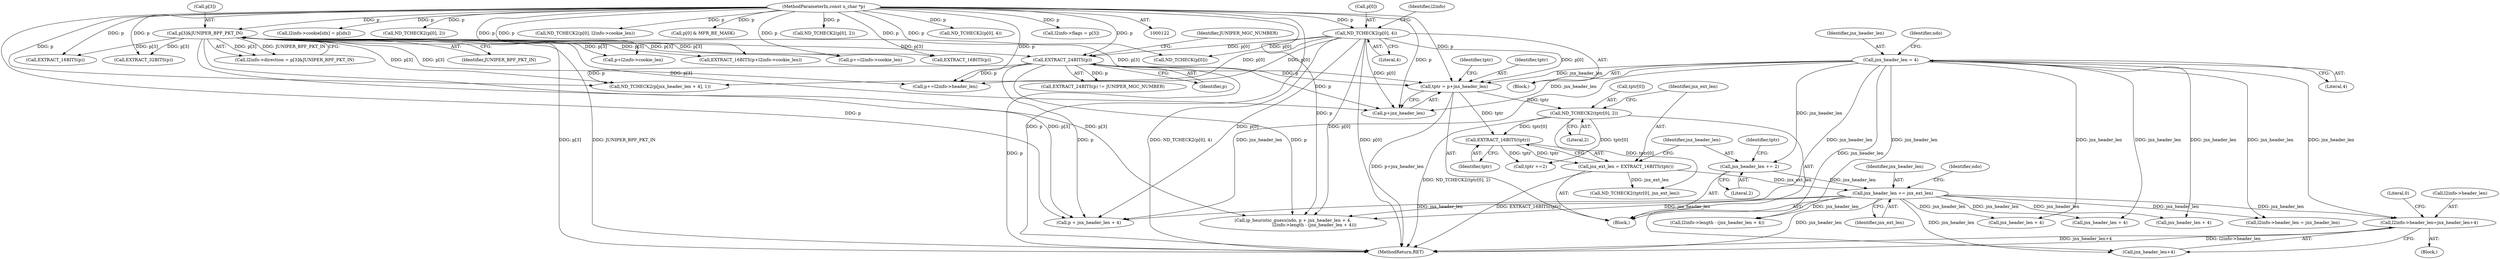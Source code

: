 digraph "0_tcpdump_b534e304568585707c4a92422aeca25cf908ff02_4@pointer" {
"1000491" [label="(Call,l2info->header_len=jnx_header_len+4)"];
"1000220" [label="(Call,jnx_header_len = 4)"];
"1000269" [label="(Call,jnx_header_len += jnx_ext_len)"];
"1000259" [label="(Call,jnx_ext_len = EXTRACT_16BITS(tptr))"];
"1000261" [label="(Call,EXTRACT_16BITS(tptr))"];
"1000254" [label="(Call,ND_TCHECK2(tptr[0], 2))"];
"1000249" [label="(Call,tptr = p+jnx_header_len)"];
"1000188" [label="(Call,p[3]&JUNIPER_BPF_PKT_IN)"];
"1000124" [label="(MethodParameterIn,const u_char *p)"];
"1000172" [label="(Call,ND_TCHECK2(p[0], 4))"];
"1000195" [label="(Call,EXTRACT_24BITS(p))"];
"1000263" [label="(Call,jnx_header_len += 2)"];
"1000491" [label="(Call,l2info->header_len=jnx_header_len+4)"];
"1000500" [label="(Call,l2info->header_len = jnx_header_len)"];
"1000258" [label="(Literal,2)"];
"1000222" [label="(Literal,4)"];
"1000472" [label="(Call,ip_heuristic_guess(ndo, p + jnx_header_len + 4,\n                               l2info->length - (jnx_header_len + 4)))"];
"1000716" [label="(Call,p+l2info->cookie_len)"];
"1000248" [label="(Block,)"];
"1000127" [label="(Block,)"];
"1000269" [label="(Call,jnx_header_len += jnx_ext_len)"];
"1000263" [label="(Call,jnx_header_len += 2)"];
"1000254" [label="(Call,ND_TCHECK2(tptr[0], 2))"];
"1000499" [label="(Literal,0)"];
"1000188" [label="(Call,p[3]&JUNIPER_BPF_PKT_IN)"];
"1000192" [label="(Identifier,JUNIPER_BPF_PKT_IN)"];
"1000715" [label="(Call,EXTRACT_16BITS(p+l2info->cookie_len))"];
"1000682" [label="(Call,l2info->cookie[idx] = p[idx])"];
"1000466" [label="(Call,jnx_header_len + 4)"];
"1000896" [label="(Call,ND_TCHECK2(p[0], 2))"];
"1000197" [label="(Identifier,JUNIPER_MGC_NUMBER)"];
"1000483" [label="(Call,jnx_header_len + 4)"];
"1000495" [label="(Call,jnx_header_len+4)"];
"1000724" [label="(Call,p+=l2info->cookie_len)"];
"1000255" [label="(Call,tptr[0])"];
"1000479" [label="(Call,l2info->length - (jnx_header_len + 4))"];
"1000266" [label="(Call,tptr +=2)"];
"1000492" [label="(Call,l2info->header_len)"];
"1000262" [label="(Identifier,tptr)"];
"1000454" [label="(Block,)"];
"1000816" [label="(Call,EXTRACT_16BITS(p))"];
"1000124" [label="(MethodParameterIn,const u_char *p)"];
"1000184" [label="(Call,l2info->direction = p[3]&JUNIPER_BPF_PKT_IN)"];
"1000524" [label="(Call,ND_TCHECK(p[0]))"];
"1000194" [label="(Call,EXTRACT_24BITS(p) != JUNIPER_MGC_NUMBER)"];
"1000261" [label="(Call,EXTRACT_16BITS(tptr))"];
"1000221" [label="(Identifier,jnx_header_len)"];
"1000655" [label="(Call,ND_TCHECK2(p[0], l2info->cookie_len))"];
"1000599" [label="(Call,p[0] & MFR_BE_MASK)"];
"1000251" [label="(Call,p+jnx_header_len)"];
"1000226" [label="(Identifier,ndo)"];
"1000798" [label="(Call,ND_TCHECK2(p[0], 2))"];
"1000914" [label="(Call,EXTRACT_16BITS(p))"];
"1000249" [label="(Call,tptr = p+jnx_header_len)"];
"1000196" [label="(Identifier,p)"];
"1000270" [label="(Identifier,jnx_header_len)"];
"1000189" [label="(Call,p[3])"];
"1000176" [label="(Literal,4)"];
"1000172" [label="(Call,ND_TCHECK2(p[0], 4))"];
"1000271" [label="(Identifier,jnx_ext_len)"];
"1000264" [label="(Identifier,jnx_header_len)"];
"1000195" [label="(Call,EXTRACT_24BITS(p))"];
"1000275" [label="(Identifier,ndo)"];
"1000256" [label="(Identifier,tptr)"];
"1000267" [label="(Identifier,tptr)"];
"1000259" [label="(Call,jnx_ext_len = EXTRACT_16BITS(tptr))"];
"1000989" [label="(Call,EXTRACT_32BITS(p))"];
"1000173" [label="(Call,p[0])"];
"1000250" [label="(Identifier,tptr)"];
"1000973" [label="(Call,ND_TCHECK2(p[0], 4))"];
"1000476" [label="(Call,jnx_header_len + 4)"];
"1001069" [label="(MethodReturn,RET)"];
"1000474" [label="(Call,p + jnx_header_len + 4)"];
"1000179" [label="(Identifier,l2info)"];
"1000177" [label="(Call,l2info->flags = p[3])"];
"1000220" [label="(Call,jnx_header_len = 4)"];
"1000265" [label="(Literal,2)"];
"1000284" [label="(Call,ND_TCHECK2(tptr[0], jnx_ext_len))"];
"1000463" [label="(Call,ND_TCHECK2(p[jnx_header_len + 4], 1))"];
"1000260" [label="(Identifier,jnx_ext_len)"];
"1000505" [label="(Call,p+=l2info->header_len)"];
"1000491" -> "1000454"  [label="AST: "];
"1000491" -> "1000495"  [label="CFG: "];
"1000492" -> "1000491"  [label="AST: "];
"1000495" -> "1000491"  [label="AST: "];
"1000499" -> "1000491"  [label="CFG: "];
"1000491" -> "1001069"  [label="DDG: jnx_header_len+4"];
"1000491" -> "1001069"  [label="DDG: l2info->header_len"];
"1000220" -> "1000491"  [label="DDG: jnx_header_len"];
"1000269" -> "1000491"  [label="DDG: jnx_header_len"];
"1000220" -> "1000127"  [label="AST: "];
"1000220" -> "1000222"  [label="CFG: "];
"1000221" -> "1000220"  [label="AST: "];
"1000222" -> "1000220"  [label="AST: "];
"1000226" -> "1000220"  [label="CFG: "];
"1000220" -> "1000249"  [label="DDG: jnx_header_len"];
"1000220" -> "1000251"  [label="DDG: jnx_header_len"];
"1000220" -> "1000263"  [label="DDG: jnx_header_len"];
"1000220" -> "1000466"  [label="DDG: jnx_header_len"];
"1000220" -> "1000472"  [label="DDG: jnx_header_len"];
"1000220" -> "1000474"  [label="DDG: jnx_header_len"];
"1000220" -> "1000476"  [label="DDG: jnx_header_len"];
"1000220" -> "1000479"  [label="DDG: jnx_header_len"];
"1000220" -> "1000483"  [label="DDG: jnx_header_len"];
"1000220" -> "1000495"  [label="DDG: jnx_header_len"];
"1000220" -> "1000500"  [label="DDG: jnx_header_len"];
"1000269" -> "1000248"  [label="AST: "];
"1000269" -> "1000271"  [label="CFG: "];
"1000270" -> "1000269"  [label="AST: "];
"1000271" -> "1000269"  [label="AST: "];
"1000275" -> "1000269"  [label="CFG: "];
"1000269" -> "1001069"  [label="DDG: jnx_header_len"];
"1000259" -> "1000269"  [label="DDG: jnx_ext_len"];
"1000263" -> "1000269"  [label="DDG: jnx_header_len"];
"1000269" -> "1000466"  [label="DDG: jnx_header_len"];
"1000269" -> "1000472"  [label="DDG: jnx_header_len"];
"1000269" -> "1000474"  [label="DDG: jnx_header_len"];
"1000269" -> "1000476"  [label="DDG: jnx_header_len"];
"1000269" -> "1000479"  [label="DDG: jnx_header_len"];
"1000269" -> "1000483"  [label="DDG: jnx_header_len"];
"1000269" -> "1000495"  [label="DDG: jnx_header_len"];
"1000269" -> "1000500"  [label="DDG: jnx_header_len"];
"1000259" -> "1000248"  [label="AST: "];
"1000259" -> "1000261"  [label="CFG: "];
"1000260" -> "1000259"  [label="AST: "];
"1000261" -> "1000259"  [label="AST: "];
"1000264" -> "1000259"  [label="CFG: "];
"1000259" -> "1001069"  [label="DDG: EXTRACT_16BITS(tptr)"];
"1000261" -> "1000259"  [label="DDG: tptr"];
"1000259" -> "1000284"  [label="DDG: jnx_ext_len"];
"1000261" -> "1000262"  [label="CFG: "];
"1000262" -> "1000261"  [label="AST: "];
"1000254" -> "1000261"  [label="DDG: tptr[0]"];
"1000249" -> "1000261"  [label="DDG: tptr"];
"1000261" -> "1000266"  [label="DDG: tptr"];
"1000254" -> "1000248"  [label="AST: "];
"1000254" -> "1000258"  [label="CFG: "];
"1000255" -> "1000254"  [label="AST: "];
"1000258" -> "1000254"  [label="AST: "];
"1000260" -> "1000254"  [label="CFG: "];
"1000254" -> "1001069"  [label="DDG: ND_TCHECK2(tptr[0], 2)"];
"1000249" -> "1000254"  [label="DDG: tptr"];
"1000254" -> "1000266"  [label="DDG: tptr[0]"];
"1000254" -> "1000284"  [label="DDG: tptr[0]"];
"1000249" -> "1000248"  [label="AST: "];
"1000249" -> "1000251"  [label="CFG: "];
"1000250" -> "1000249"  [label="AST: "];
"1000251" -> "1000249"  [label="AST: "];
"1000256" -> "1000249"  [label="CFG: "];
"1000249" -> "1001069"  [label="DDG: p+jnx_header_len"];
"1000188" -> "1000249"  [label="DDG: p[3]"];
"1000172" -> "1000249"  [label="DDG: p[0]"];
"1000195" -> "1000249"  [label="DDG: p"];
"1000124" -> "1000249"  [label="DDG: p"];
"1000188" -> "1000184"  [label="AST: "];
"1000188" -> "1000192"  [label="CFG: "];
"1000189" -> "1000188"  [label="AST: "];
"1000192" -> "1000188"  [label="AST: "];
"1000184" -> "1000188"  [label="CFG: "];
"1000188" -> "1001069"  [label="DDG: p[3]"];
"1000188" -> "1001069"  [label="DDG: JUNIPER_BPF_PKT_IN"];
"1000188" -> "1000184"  [label="DDG: p[3]"];
"1000188" -> "1000184"  [label="DDG: JUNIPER_BPF_PKT_IN"];
"1000124" -> "1000188"  [label="DDG: p"];
"1000188" -> "1000195"  [label="DDG: p[3]"];
"1000188" -> "1000251"  [label="DDG: p[3]"];
"1000188" -> "1000463"  [label="DDG: p[3]"];
"1000188" -> "1000472"  [label="DDG: p[3]"];
"1000188" -> "1000474"  [label="DDG: p[3]"];
"1000188" -> "1000505"  [label="DDG: p[3]"];
"1000188" -> "1000715"  [label="DDG: p[3]"];
"1000188" -> "1000716"  [label="DDG: p[3]"];
"1000188" -> "1000724"  [label="DDG: p[3]"];
"1000188" -> "1000816"  [label="DDG: p[3]"];
"1000188" -> "1000914"  [label="DDG: p[3]"];
"1000188" -> "1000989"  [label="DDG: p[3]"];
"1000124" -> "1000122"  [label="AST: "];
"1000124" -> "1001069"  [label="DDG: p"];
"1000124" -> "1000172"  [label="DDG: p"];
"1000124" -> "1000177"  [label="DDG: p"];
"1000124" -> "1000195"  [label="DDG: p"];
"1000124" -> "1000251"  [label="DDG: p"];
"1000124" -> "1000463"  [label="DDG: p"];
"1000124" -> "1000472"  [label="DDG: p"];
"1000124" -> "1000474"  [label="DDG: p"];
"1000124" -> "1000505"  [label="DDG: p"];
"1000124" -> "1000524"  [label="DDG: p"];
"1000124" -> "1000599"  [label="DDG: p"];
"1000124" -> "1000655"  [label="DDG: p"];
"1000124" -> "1000682"  [label="DDG: p"];
"1000124" -> "1000715"  [label="DDG: p"];
"1000124" -> "1000716"  [label="DDG: p"];
"1000124" -> "1000724"  [label="DDG: p"];
"1000124" -> "1000798"  [label="DDG: p"];
"1000124" -> "1000816"  [label="DDG: p"];
"1000124" -> "1000896"  [label="DDG: p"];
"1000124" -> "1000914"  [label="DDG: p"];
"1000124" -> "1000973"  [label="DDG: p"];
"1000124" -> "1000989"  [label="DDG: p"];
"1000172" -> "1000127"  [label="AST: "];
"1000172" -> "1000176"  [label="CFG: "];
"1000173" -> "1000172"  [label="AST: "];
"1000176" -> "1000172"  [label="AST: "];
"1000179" -> "1000172"  [label="CFG: "];
"1000172" -> "1001069"  [label="DDG: ND_TCHECK2(p[0], 4)"];
"1000172" -> "1001069"  [label="DDG: p[0]"];
"1000172" -> "1000195"  [label="DDG: p[0]"];
"1000172" -> "1000251"  [label="DDG: p[0]"];
"1000172" -> "1000463"  [label="DDG: p[0]"];
"1000172" -> "1000472"  [label="DDG: p[0]"];
"1000172" -> "1000474"  [label="DDG: p[0]"];
"1000172" -> "1000505"  [label="DDG: p[0]"];
"1000172" -> "1000524"  [label="DDG: p[0]"];
"1000195" -> "1000194"  [label="AST: "];
"1000195" -> "1000196"  [label="CFG: "];
"1000196" -> "1000195"  [label="AST: "];
"1000197" -> "1000195"  [label="CFG: "];
"1000195" -> "1001069"  [label="DDG: p"];
"1000195" -> "1000194"  [label="DDG: p"];
"1000195" -> "1000251"  [label="DDG: p"];
"1000195" -> "1000463"  [label="DDG: p"];
"1000195" -> "1000472"  [label="DDG: p"];
"1000195" -> "1000474"  [label="DDG: p"];
"1000195" -> "1000505"  [label="DDG: p"];
"1000263" -> "1000248"  [label="AST: "];
"1000263" -> "1000265"  [label="CFG: "];
"1000264" -> "1000263"  [label="AST: "];
"1000265" -> "1000263"  [label="AST: "];
"1000267" -> "1000263"  [label="CFG: "];
}
